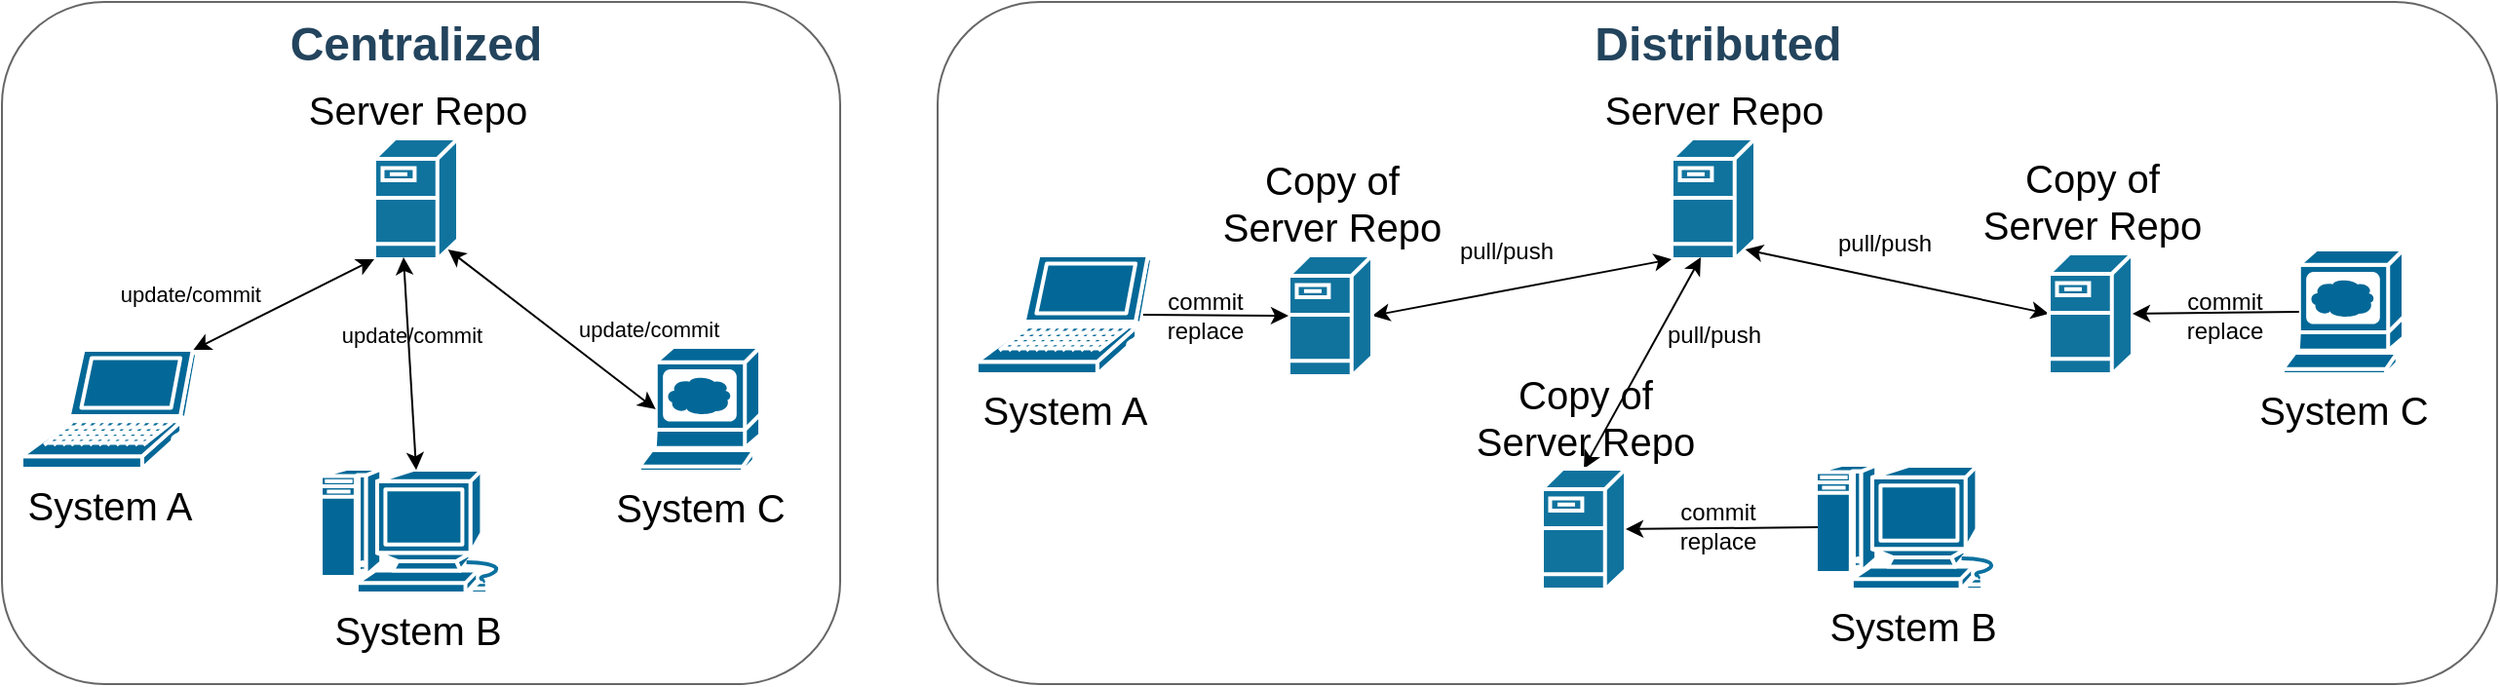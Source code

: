 <mxfile version="17.4.6" type="device"><diagram id="6a731a19-8d31-9384-78a2-239565b7b9f0" name="Page-1"><mxGraphModel dx="1422" dy="754" grid="1" gridSize="10" guides="1" tooltips="1" connect="1" arrows="1" fold="1" page="1" pageScale="1" pageWidth="827" pageHeight="1169" background="none" math="0" shadow="0"><root><mxCell id="0"/><mxCell id="1" parent="0"/><mxCell id="2095" value="" style="rounded=1;whiteSpace=wrap;html=1;fontSize=24;align=center;opacity=60;" parent="1" vertex="1"><mxGeometry x="30" y="30" width="430" height="350" as="geometry"/></mxCell><mxCell id="2097" value="Server Repo" style="shape=mxgraph.cisco.servers.fileserver;dashed=0;fillColor=#10739E;strokeColor=#ffffff;strokeWidth=2;verticalLabelPosition=top;verticalAlign=bottom;fontFamily=Helvetica;fontSize=20;fontColor=default;html=1;labelPosition=center;align=center;" parent="1" vertex="1"><mxGeometry x="221" y="100" width="43" height="62" as="geometry"/></mxCell><mxCell id="2226" value="&lt;font color=&quot;#23445d&quot; style=&quot;font-size: 24px&quot;&gt;Centralized&lt;/font&gt;" style="rounded=1;whiteSpace=wrap;html=1;strokeColor=none;fillColor=none;fontSize=14;fontColor=#742B21;align=center;fontStyle=1" parent="1" vertex="1"><mxGeometry x="130" y="42" width="225" height="19" as="geometry"/></mxCell><mxCell id="iiGBQ2r__0p6oZrzCq3A-2258" value="&lt;font style=&quot;font-size: 20px&quot;&gt;System A&lt;/font&gt;" style="shape=mxgraph.cisco.computers_and_peripherals.laptop;sketch=0;html=1;pointerEvents=1;dashed=0;fillColor=#036897;strokeColor=#ffffff;strokeWidth=2;verticalLabelPosition=bottom;verticalAlign=top;align=center;outlineConnect=0;" vertex="1" parent="1"><mxGeometry x="40" y="208.5" width="90" height="61" as="geometry"/></mxCell><mxCell id="iiGBQ2r__0p6oZrzCq3A-2259" value="&lt;font style=&quot;font-size: 20px&quot;&gt;System B&lt;/font&gt;" style="shape=mxgraph.cisco.computers_and_peripherals.macintosh;sketch=0;html=1;pointerEvents=1;dashed=0;fillColor=#036897;strokeColor=#ffffff;strokeWidth=2;verticalLabelPosition=bottom;verticalAlign=top;align=center;outlineConnect=0;" vertex="1" parent="1"><mxGeometry x="193" y="269.5" width="99" height="64" as="geometry"/></mxCell><mxCell id="iiGBQ2r__0p6oZrzCq3A-2260" value="&lt;font style=&quot;font-size: 20px&quot;&gt;System C&lt;/font&gt;" style="shape=mxgraph.cisco.computers_and_peripherals.web_browser;sketch=0;html=1;pointerEvents=1;dashed=0;fillColor=#036897;strokeColor=#ffffff;strokeWidth=2;verticalLabelPosition=bottom;verticalAlign=top;align=center;outlineConnect=0;" vertex="1" parent="1"><mxGeometry x="357" y="207" width="62" height="64" as="geometry"/></mxCell><mxCell id="iiGBQ2r__0p6oZrzCq3A-2261" value="" style="endArrow=classic;startArrow=classic;html=1;rounded=0;fontSize=24;exitX=0.98;exitY=0;exitDx=0;exitDy=0;exitPerimeter=0;entryX=0;entryY=1;entryDx=0;entryDy=0;entryPerimeter=0;" edge="1" parent="1" source="iiGBQ2r__0p6oZrzCq3A-2258" target="2097"><mxGeometry width="50" height="50" relative="1" as="geometry"><mxPoint x="280" y="197" as="sourcePoint"/><mxPoint x="330" y="150" as="targetPoint"/></mxGeometry></mxCell><mxCell id="iiGBQ2r__0p6oZrzCq3A-2264" value="&lt;span style=&quot;font-size: 11px&quot;&gt;update/commit&lt;/span&gt;" style="edgeLabel;html=1;align=right;verticalAlign=bottom;resizable=0;points=[];fontSize=24;labelBackgroundColor=none;labelPosition=left;verticalLabelPosition=top;" vertex="1" connectable="0" parent="iiGBQ2r__0p6oZrzCq3A-2261"><mxGeometry x="-0.249" y="-2" relative="1" as="geometry"><mxPoint as="offset"/></mxGeometry></mxCell><mxCell id="iiGBQ2r__0p6oZrzCq3A-2262" value="" style="endArrow=classic;startArrow=classic;html=1;rounded=0;fontSize=24;exitX=0.5;exitY=0.01;exitDx=0;exitDy=0;exitPerimeter=0;entryX=0.349;entryY=0.984;entryDx=0;entryDy=0;entryPerimeter=0;" edge="1" parent="1" source="iiGBQ2r__0p6oZrzCq3A-2259" target="2097"><mxGeometry width="50" height="50" relative="1" as="geometry"><mxPoint x="271.2" y="208.5" as="sourcePoint"/><mxPoint x="364" y="162" as="targetPoint"/></mxGeometry></mxCell><mxCell id="iiGBQ2r__0p6oZrzCq3A-2266" value="update/commit" style="edgeLabel;html=1;align=center;verticalAlign=middle;resizable=0;points=[];fontSize=11;labelBackgroundColor=none;" vertex="1" connectable="0" parent="iiGBQ2r__0p6oZrzCq3A-2262"><mxGeometry x="0.276" y="-1" relative="1" as="geometry"><mxPoint as="offset"/></mxGeometry></mxCell><mxCell id="iiGBQ2r__0p6oZrzCq3A-2263" value="" style="endArrow=classic;startArrow=classic;html=1;rounded=0;fontSize=24;exitX=0.135;exitY=0.5;exitDx=0;exitDy=0;exitPerimeter=0;entryX=0.88;entryY=0.92;entryDx=0;entryDy=0;entryPerimeter=0;" edge="1" parent="1" source="iiGBQ2r__0p6oZrzCq3A-2260" target="2097"><mxGeometry width="50" height="50" relative="1" as="geometry"><mxPoint x="385.5" y="271.64" as="sourcePoint"/><mxPoint x="379.007" y="161.008" as="targetPoint"/></mxGeometry></mxCell><mxCell id="iiGBQ2r__0p6oZrzCq3A-2265" value="update/commit" style="edgeLabel;html=1;align=left;verticalAlign=bottom;resizable=0;points=[];fontSize=11;labelBackgroundColor=none;labelPosition=right;verticalLabelPosition=top;" vertex="1" connectable="0" parent="iiGBQ2r__0p6oZrzCq3A-2263"><mxGeometry x="-0.222" relative="1" as="geometry"><mxPoint as="offset"/></mxGeometry></mxCell><mxCell id="iiGBQ2r__0p6oZrzCq3A-2269" value="" style="rounded=1;whiteSpace=wrap;html=1;fontSize=24;align=center;opacity=60;" vertex="1" parent="1"><mxGeometry x="510" y="30" width="800" height="350" as="geometry"/></mxCell><mxCell id="iiGBQ2r__0p6oZrzCq3A-2270" value="Server Repo" style="shape=mxgraph.cisco.servers.fileserver;dashed=0;fillColor=#10739E;strokeColor=#ffffff;strokeWidth=2;verticalLabelPosition=top;verticalAlign=bottom;fontFamily=Helvetica;fontSize=20;fontColor=default;html=1;labelPosition=center;align=center;" vertex="1" parent="1"><mxGeometry x="886.5" y="100" width="43" height="62" as="geometry"/></mxCell><mxCell id="iiGBQ2r__0p6oZrzCq3A-2271" value="&lt;font color=&quot;#23445d&quot; style=&quot;font-size: 24px&quot;&gt;Distributed&lt;/font&gt;" style="rounded=1;whiteSpace=wrap;html=1;strokeColor=none;fillColor=none;fontSize=14;fontColor=#742B21;align=center;fontStyle=1" vertex="1" parent="1"><mxGeometry x="797.5" y="42" width="225" height="19" as="geometry"/></mxCell><mxCell id="iiGBQ2r__0p6oZrzCq3A-2272" value="&lt;font style=&quot;font-size: 20px&quot;&gt;System A&lt;/font&gt;" style="shape=mxgraph.cisco.computers_and_peripherals.laptop;sketch=0;html=1;pointerEvents=1;dashed=0;fillColor=#036897;strokeColor=#ffffff;strokeWidth=2;verticalLabelPosition=bottom;verticalAlign=top;align=center;outlineConnect=0;" vertex="1" parent="1"><mxGeometry x="530" y="160" width="90" height="61" as="geometry"/></mxCell><mxCell id="iiGBQ2r__0p6oZrzCq3A-2273" value="&lt;font style=&quot;font-size: 20px&quot;&gt;System B&lt;/font&gt;" style="shape=mxgraph.cisco.computers_and_peripherals.macintosh;sketch=0;html=1;pointerEvents=1;dashed=0;fillColor=#036897;strokeColor=#ffffff;strokeWidth=2;verticalLabelPosition=bottom;verticalAlign=top;align=center;outlineConnect=0;" vertex="1" parent="1"><mxGeometry x="960" y="267.5" width="99" height="64" as="geometry"/></mxCell><mxCell id="iiGBQ2r__0p6oZrzCq3A-2274" value="&lt;font style=&quot;font-size: 20px&quot;&gt;System C&lt;/font&gt;" style="shape=mxgraph.cisco.computers_and_peripherals.web_browser;sketch=0;html=1;pointerEvents=1;dashed=0;fillColor=#036897;strokeColor=#ffffff;strokeWidth=2;verticalLabelPosition=bottom;verticalAlign=top;align=center;outlineConnect=0;" vertex="1" parent="1"><mxGeometry x="1200" y="157" width="62" height="64" as="geometry"/></mxCell><mxCell id="iiGBQ2r__0p6oZrzCq3A-2275" value="" style="endArrow=classic;startArrow=classic;html=1;rounded=0;fontSize=24;exitX=1;exitY=0.5;exitDx=0;exitDy=0;exitPerimeter=0;entryX=0;entryY=1;entryDx=0;entryDy=0;entryPerimeter=0;" edge="1" parent="1" source="iiGBQ2r__0p6oZrzCq3A-2281" target="iiGBQ2r__0p6oZrzCq3A-2270"><mxGeometry width="50" height="50" relative="1" as="geometry"><mxPoint x="760" y="197" as="sourcePoint"/><mxPoint x="810" y="150" as="targetPoint"/></mxGeometry></mxCell><mxCell id="iiGBQ2r__0p6oZrzCq3A-2276" value="&lt;font style=&quot;font-size: 12px&quot;&gt;pull/push&lt;/font&gt;" style="edgeLabel;html=1;align=right;verticalAlign=bottom;resizable=0;points=[];fontSize=24;labelBackgroundColor=none;labelPosition=left;verticalLabelPosition=top;" vertex="1" connectable="0" parent="iiGBQ2r__0p6oZrzCq3A-2275"><mxGeometry x="-0.249" y="-2" relative="1" as="geometry"><mxPoint x="36" y="-12" as="offset"/></mxGeometry></mxCell><mxCell id="iiGBQ2r__0p6oZrzCq3A-2277" value="" style="endArrow=classic;startArrow=classic;html=1;rounded=0;fontSize=24;exitX=0.5;exitY=0;exitDx=0;exitDy=0;exitPerimeter=0;entryX=0.349;entryY=0.984;entryDx=0;entryDy=0;entryPerimeter=0;" edge="1" parent="1" source="iiGBQ2r__0p6oZrzCq3A-2282" target="iiGBQ2r__0p6oZrzCq3A-2270"><mxGeometry width="50" height="50" relative="1" as="geometry"><mxPoint x="751.2" y="208.5" as="sourcePoint"/><mxPoint x="844" y="162" as="targetPoint"/></mxGeometry></mxCell><mxCell id="iiGBQ2r__0p6oZrzCq3A-2278" value="&lt;font style=&quot;font-size: 12px&quot;&gt;pull/push&lt;/font&gt;" style="edgeLabel;html=1;align=center;verticalAlign=middle;resizable=0;points=[];fontSize=11;labelBackgroundColor=none;" vertex="1" connectable="0" parent="iiGBQ2r__0p6oZrzCq3A-2277"><mxGeometry x="0.276" y="-1" relative="1" as="geometry"><mxPoint x="27" as="offset"/></mxGeometry></mxCell><mxCell id="iiGBQ2r__0p6oZrzCq3A-2279" value="" style="endArrow=classic;startArrow=classic;html=1;rounded=0;fontSize=24;exitX=0;exitY=0.5;exitDx=0;exitDy=0;exitPerimeter=0;entryX=0.88;entryY=0.92;entryDx=0;entryDy=0;entryPerimeter=0;" edge="1" parent="1" source="iiGBQ2r__0p6oZrzCq3A-2283" target="iiGBQ2r__0p6oZrzCq3A-2270"><mxGeometry width="50" height="50" relative="1" as="geometry"><mxPoint x="865.5" y="271.64" as="sourcePoint"/><mxPoint x="859.007" y="161.008" as="targetPoint"/></mxGeometry></mxCell><mxCell id="iiGBQ2r__0p6oZrzCq3A-2280" value="&lt;font style=&quot;font-size: 12px&quot;&gt;pull/push&lt;/font&gt;" style="edgeLabel;html=1;align=left;verticalAlign=bottom;resizable=0;points=[];fontSize=11;labelBackgroundColor=none;labelPosition=right;verticalLabelPosition=top;" vertex="1" connectable="0" parent="iiGBQ2r__0p6oZrzCq3A-2279"><mxGeometry x="-0.222" relative="1" as="geometry"><mxPoint x="-49" y="-15" as="offset"/></mxGeometry></mxCell><mxCell id="iiGBQ2r__0p6oZrzCq3A-2281" value="Copy of&lt;br&gt;Server Repo" style="shape=mxgraph.cisco.servers.fileserver;dashed=0;fillColor=#10739E;strokeColor=#ffffff;strokeWidth=2;verticalLabelPosition=top;verticalAlign=bottom;fontFamily=Helvetica;fontSize=20;fontColor=default;html=1;labelPosition=center;align=center;" vertex="1" parent="1"><mxGeometry x="690" y="160" width="43" height="62" as="geometry"/></mxCell><mxCell id="iiGBQ2r__0p6oZrzCq3A-2282" value="Copy of&lt;br&gt;Server Repo" style="shape=mxgraph.cisco.servers.fileserver;dashed=0;fillColor=#10739E;strokeColor=#ffffff;strokeWidth=2;verticalLabelPosition=top;verticalAlign=bottom;fontFamily=Helvetica;fontSize=20;fontColor=default;html=1;labelPosition=center;align=center;" vertex="1" parent="1"><mxGeometry x="820" y="269.5" width="43" height="62" as="geometry"/></mxCell><mxCell id="iiGBQ2r__0p6oZrzCq3A-2283" value="Copy of&lt;br&gt;Server Repo" style="shape=mxgraph.cisco.servers.fileserver;dashed=0;fillColor=#10739E;strokeColor=#ffffff;strokeWidth=2;verticalLabelPosition=top;verticalAlign=bottom;fontFamily=Helvetica;fontSize=20;fontColor=default;html=1;labelPosition=center;align=center;" vertex="1" parent="1"><mxGeometry x="1080" y="159" width="43" height="62" as="geometry"/></mxCell><mxCell id="iiGBQ2r__0p6oZrzCq3A-2284" value="" style="endArrow=classic;html=1;rounded=0;fontSize=20;fontColor=default;exitX=0.95;exitY=0.5;exitDx=0;exitDy=0;exitPerimeter=0;entryX=0;entryY=0.5;entryDx=0;entryDy=0;entryPerimeter=0;" edge="1" parent="1" source="iiGBQ2r__0p6oZrzCq3A-2272" target="iiGBQ2r__0p6oZrzCq3A-2281"><mxGeometry width="50" height="50" relative="1" as="geometry"><mxPoint x="790" y="320" as="sourcePoint"/><mxPoint x="840" y="270" as="targetPoint"/></mxGeometry></mxCell><mxCell id="iiGBQ2r__0p6oZrzCq3A-2287" value="commit&lt;br&gt;replace" style="edgeLabel;html=1;align=center;verticalAlign=middle;resizable=0;points=[];fontSize=12;fontColor=default;labelBackgroundColor=none;" vertex="1" connectable="0" parent="iiGBQ2r__0p6oZrzCq3A-2284"><mxGeometry x="0.349" relative="1" as="geometry"><mxPoint x="-19" as="offset"/></mxGeometry></mxCell><mxCell id="iiGBQ2r__0p6oZrzCq3A-2285" value="" style="endArrow=classic;html=1;rounded=0;fontSize=20;fontColor=default;exitX=0.015;exitY=0.5;exitDx=0;exitDy=0;exitPerimeter=0;entryX=1;entryY=0.5;entryDx=0;entryDy=0;entryPerimeter=0;" edge="1" parent="1" source="iiGBQ2r__0p6oZrzCq3A-2273" target="iiGBQ2r__0p6oZrzCq3A-2282"><mxGeometry width="50" height="50" relative="1" as="geometry"><mxPoint x="790" y="320" as="sourcePoint"/><mxPoint x="840" y="270" as="targetPoint"/></mxGeometry></mxCell><mxCell id="iiGBQ2r__0p6oZrzCq3A-2289" value="commit&lt;br&gt;replace" style="edgeLabel;html=1;align=center;verticalAlign=middle;resizable=0;points=[];fontSize=12;fontColor=default;labelBackgroundColor=none;" vertex="1" connectable="0" parent="iiGBQ2r__0p6oZrzCq3A-2285"><mxGeometry x="0.294" y="2" relative="1" as="geometry"><mxPoint x="12" y="-3" as="offset"/></mxGeometry></mxCell><mxCell id="iiGBQ2r__0p6oZrzCq3A-2286" value="" style="endArrow=classic;html=1;rounded=0;fontSize=20;fontColor=default;exitX=0.135;exitY=0.5;exitDx=0;exitDy=0;exitPerimeter=0;entryX=1;entryY=0.5;entryDx=0;entryDy=0;entryPerimeter=0;" edge="1" parent="1" source="iiGBQ2r__0p6oZrzCq3A-2274" target="iiGBQ2r__0p6oZrzCq3A-2283"><mxGeometry width="50" height="50" relative="1" as="geometry"><mxPoint x="790" y="320" as="sourcePoint"/><mxPoint x="840" y="270" as="targetPoint"/></mxGeometry></mxCell><mxCell id="iiGBQ2r__0p6oZrzCq3A-2290" value="commit&lt;br&gt;replace" style="edgeLabel;html=1;align=center;verticalAlign=middle;resizable=0;points=[];fontSize=12;fontColor=default;labelBackgroundColor=none;" vertex="1" connectable="0" parent="iiGBQ2r__0p6oZrzCq3A-2286"><mxGeometry x="-0.227" y="1" relative="1" as="geometry"><mxPoint x="-6" as="offset"/></mxGeometry></mxCell></root></mxGraphModel></diagram></mxfile>